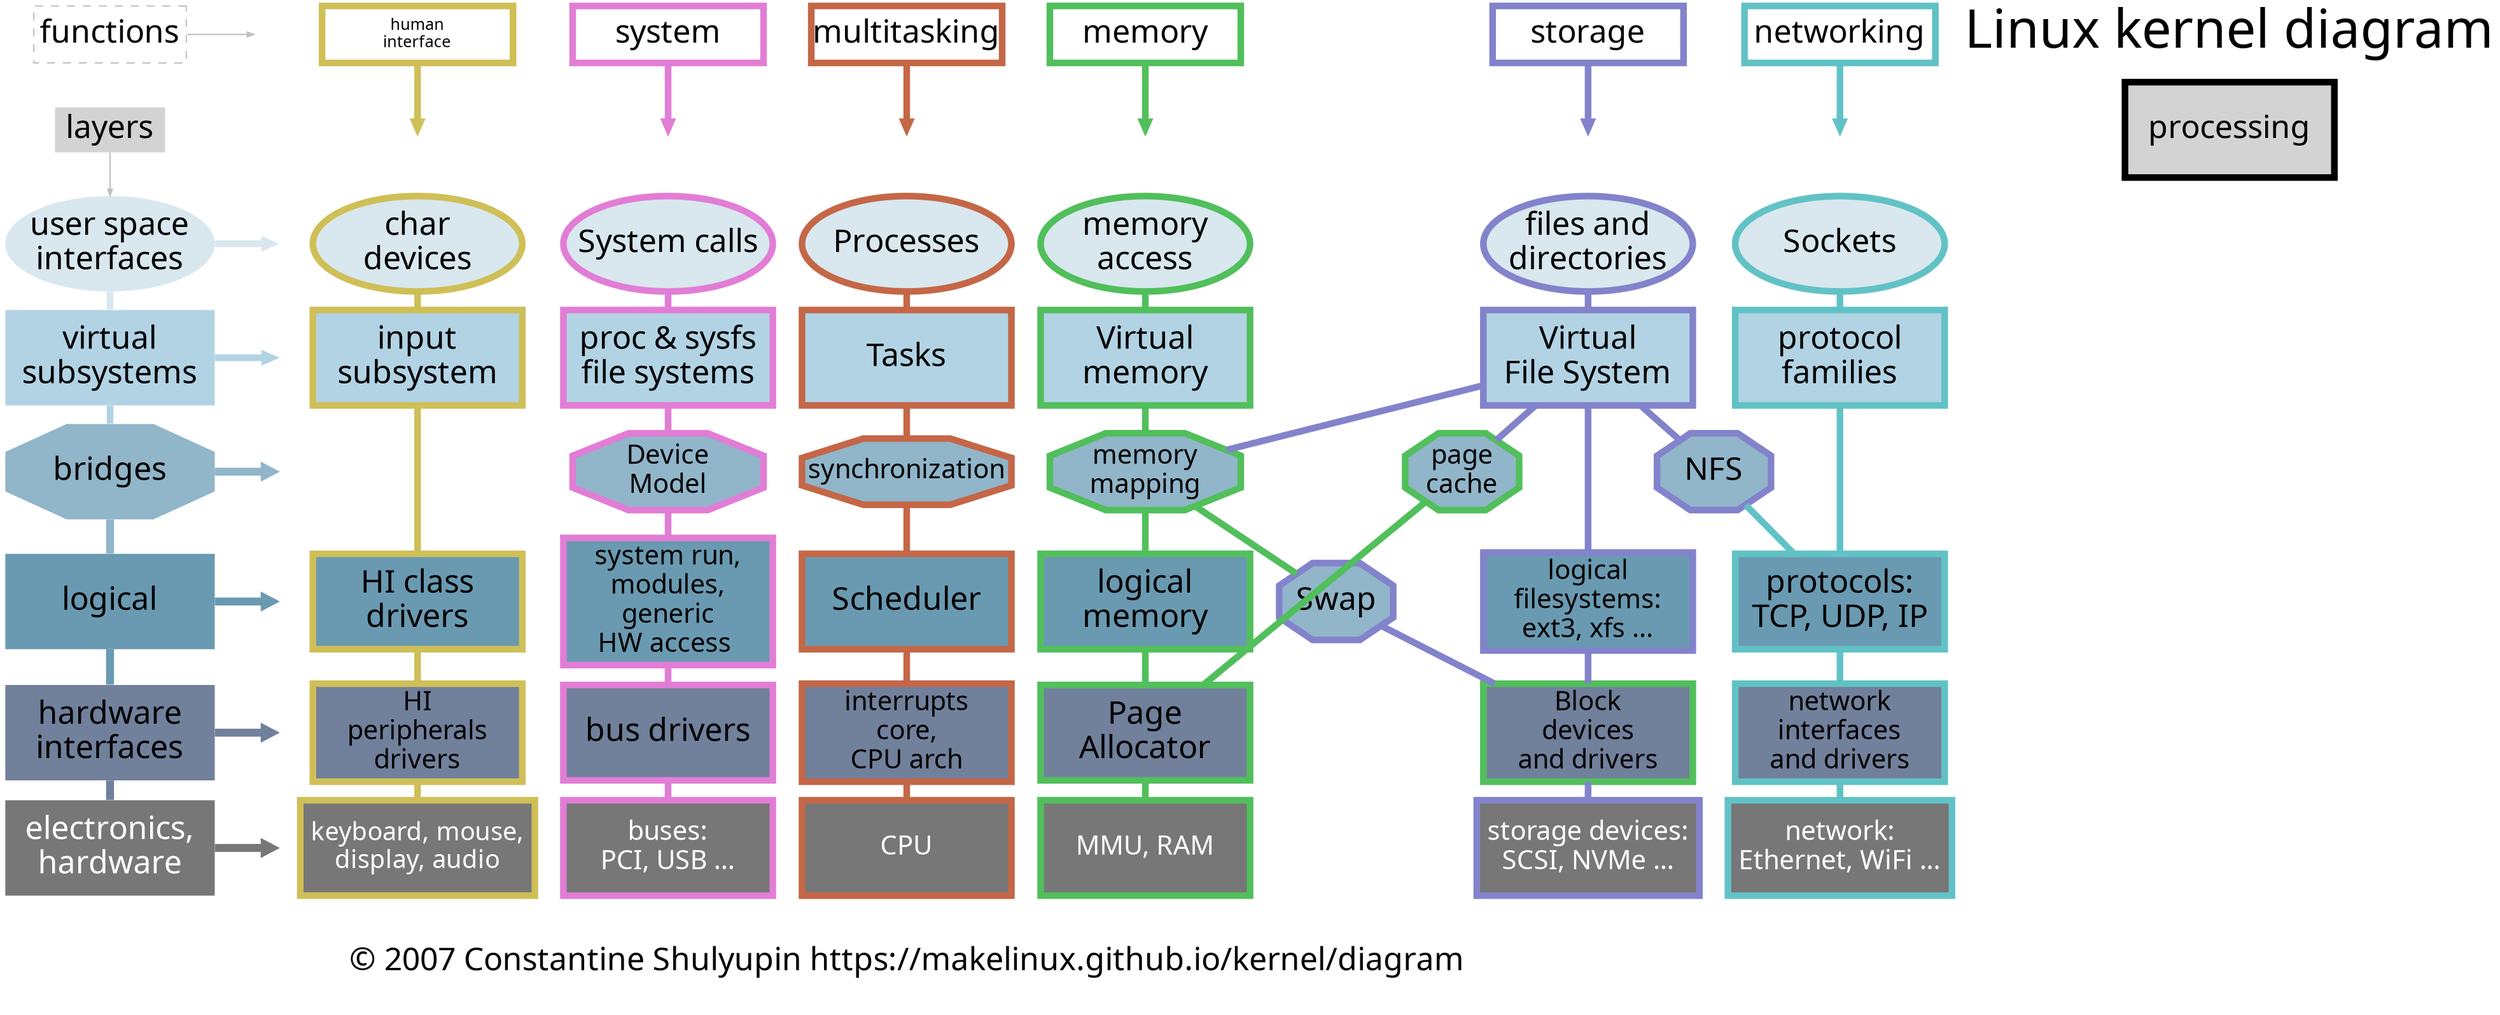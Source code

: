 digraph "Linux_kernel_diagram" {
	graph [
		newrank = true,
		nodesep = 0.3,
		ranksep = 0.2,
		overlap = true,
		splines = false,
	]
	node [
		fixedsize = false,
		fontname = Ubuntu
		fontsize = 24,
		height = 1,
		shape = box,
		style = "filled,setlinewidth(5)",
		width = 2.2
	]
	edge [
		arrowhead = none,
		arrowsize = 0.5,
		labelfontname = "Ubuntu",
		weight = 10,
		style = "filled,setlinewidth(5)"
	]
	subgraph system {
		node [color = "#e27dd6ff"]
		edge [color = "#e27dd6ff"]
		system_ [
			fixedsize = true,
			height = 0,
			shape = point,
			style = invis,
			shape = point
		]
		system [
			URL = "https://en.wikibooks.org/wiki/The_Linux_Kernel/System",
			fillcolor = white,
			fixedsize = true,
			height = 0.6,
			row = func,
			width = 2]
		system -> system_ [
			arrowhead = "",
			row = func];
		SCI [
			URL = "https://en.wikibooks.org/wiki/The_Linux_Kernel/Syscalls",
			fillcolor = "#d9e7ee",
			fixedsize = true,
			label = "System calls",
			row = usr,
			shape = ellipse]
		sysfs [
			fillcolor = "#b2d3e4",
			label = "proc & sysfs\nfile systems"]
		SCI -> sysfs
		DM [
			fillcolor = "#91b5c9",
			fixedsize = true,
			fontsize = 20,
			height = 0.8,
			label = "Device\nModel",
			shape = octagon,
			width = 2]
		sysfs -> DM
		log_sys [
			fillcolor = "#6a9ab1",
			fontsize = 20,
			label = "system run,\nmodules,\ngeneric\nHW access "]
		DM -> log_sys
		bus_drv [
			fillcolor = "#71809b",
			label = "bus drivers"]
		log_sys -> bus_drv
		buses [
			fillcolor = "#777777",
			fontcolor = white,
			fontsize = 20,
			label = "buses:\nPCI, USB ...",
			row = chip]
		bus_drv -> buses
	}
	subgraph networking {
		node [color = "#61c2c5"]
		edge [color = "#61c2c5"]
		networking_ [
			fixedsize = true,
			height = 0,
			shape = point,
			style = invis,
			shape = point
				width = 0]
		networking [
			URL = "https://en.wikibooks.org/wiki/The_Linux_Kernel/Networking",
			fillcolor = white,
			fixedsize = true,
			height = 0.6,
			row = func,
			width = 2]
		networking -> networking_ [
			arrowhead = "",
			row = func]
		sock [
			fillcolor = "#d9e7ee",
			fixedsize = true,
			label = Sockets,
			row = usr,
			shape = ellipse]
		prot_fam [
			fillcolor = "#b2d3e4",
			label = "protocol\nfamilies"]
		sock -> prot_fam
		log_prot [
			fillcolor = "#6a9ab1",
			label = "protocols:\nTCP, UDP, IP"]
		prot_fam -> log_prot
		netif [
			fillcolor = "#71809b",
			fontsize = 20,
			label = "network\ninterfaces\nand drivers"]
		log_prot -> netif
		net_hw [
			fillcolor = "#777777",
			fontcolor = white,
			fontsize = 20,
			label = "network:\nEthernet, WiFi ...",
			row = chip]
		netif -> net_hw
		NFS [
			color = "#8383cc",
			fillcolor = "#91b5c9",
			fixedsize = true,
			height = 0.8,
			label = NFS,
			shape = octagon,
			width = 1.2]
		NFS -> log_prot [weight = 0]
	}
	subgraph multitasking {
		node [color = "#c46747"]
		edge [color = "#c46747"]
		multitasking_ [
			fixedsize = true,
			height = 0,
			shape = point
				style = invis,
			width = 0]
		multitasking [
			URL = "https://en.wikibooks.org/wiki/The_Linux_Kernel/Multitasking",
			fillcolor = white,
			fixedsize = true,
			height = 0.6,
			row = func,
			width = 2]
		multitasking -> multitasking_ [
			arrowhead = "",
			row = func]
		proc [
			fillcolor = "#d9e7ee",
			fixedsize = true,
			label = Processes,
			row = usr,
			shape = ellipse]
		Tasks [
			fillcolor = "#b2d3e4"]
		proc -> Tasks
		sync [
			fillcolor = "#91b5c9",
			fixedsize = true,
			fontsize = 20,
			fontname = "Ubuntu Condensed"
				label = synchronization,
			height = 0.7,
			//width = 2,
			shape = octagon]
		Tasks -> sync
		sched [
			fillcolor = "#6a9ab1",
			label = Scheduler]
		sync -> sched
		IRQ [
			fillcolor = "#71809b",
			fontsize = 20,
			label = "interrupts\ncore,\nCPU arch"]
		sched -> IRQ
		CPU [
			fillcolor = "#777777",
			fontcolor = white,
			fontsize = 20,
			row = chip]
		IRQ -> CPU
	}	// multitasking
	subgraph mem {
		node [
			color = "#51bf5b",
			height = 1
		]
		edge [color = "#51bf5b"]
		MA [
			color = "#51bf5b",
			fillcolor = "#d9e7ee",
			fixedsize = true,
			label = "memory\naccess",
			row = usr,
			height = 1,
			shape = ellipse]
		MA -> VM
		mmap [
			fillcolor = "#91b5c9",
			fixedsize = true,
			fontsize = 20,
			height = 0.8,
			label = "memory\nmapping",
			shape = octagon,
			width = 2]
		mmap -> log_mem
		log_mem -> PA
		SW [
			color = "#8383cc",
			fillcolor = "#91b5c9",
			fixedsize = true,
			label = Swap,
			height = 0.8,
			shape = octagon,
			width = 1.2]
		mmap -> SW [weight = 1]
		SW -> block [
			color = "#8383cc", weight = 1]
		PA [
			fillcolor = "#71809b",
			label = "Page\nAllocator"
		]
		PC -> PA [weight = 0 color="#51bf5b"]
		RAM [
			color = "#51bf5b",
			fillcolor = "#777777",
			fontcolor = white,
			fontsize = 20,
			label = "MMU, RAM",
			height = 1,
			row = chip]
		PA -> RAM
		memory -> memory_ [
			arrowhead = "",
			row = func]
		VM -> mmap
	}	// mem
	subgraph storage {
		node [color = "#8383cc"]
		edge [color = "#8383cc"]
		NFS;
		storage_ [
			shape = point,
			fixedsize = true,
			height = 0,
			style = invis,
			width = 0]
		storage [
			URL = "https://en.wikibooks.org/wiki/The_Linux_Kernel/Storage",
			fillcolor = white,
			fixedsize = true,
			height = 0.6,
			row = func,
			width = 2]
		storage -> storage_ [
			arrowhead = "",
			row = func]
		FS [
			fillcolor = "#d9e7ee",
			fixedsize = true,
			label = "files and\ndirectories",
			row = usr,
			shape = ellipse]
		VFS [
			fillcolor = "#b2d3e4",
			label = "Virtual\nFile System"]
		FS -> VFS
		VFS -> mmap [weight = 0]
		VFS -> NFS [weight = 0]
		logFS [
			fillcolor = "#6a9ab1",
			fontsize = 20,
			label = "logical\nfilesystems:\next3, xfs ..."]
		VFS -> logFS
		PC [
			fillcolor = "#91b5c9",
			fixedsize = true,
			fontsize = 20,
			height = 0.8,
			label = "page\ncache",
			shape = octagon,
			width = 1.2]
		VFS -> PC [weight = 0]
		block [
			fillcolor = "#71809b",
			fontsize = 20,
			label = "Block\ndevices\nand drivers"]
		logFS -> block
		SD [
			fillcolor = "#777777",
			fontcolor = white,
			fontsize = 20,
			label = "storage devices:\nSCSI, NVMe ...",
			row = chip]
		block -> SD
	}	// storge
	subgraph HI {
		node [color = "#cfbf57ff"]
		edge [
			color = "#cfbf57ff",
			weight = 10
		]
		HI_ [
			fixedsize = true,
			height = 0,
			shape = point,
			style = invis,
			width = 0]
		HI [
			URL = "https://en.wikibooks.org/wiki/The_Linux_Kernel/Human_interfaces",
			fillcolor = white,
			fixedsize = true,
			fontsize = 12,
			height = 0.6,
			label = "human\ninterface",
			row = func,
			width = 2]
		HI -> HI_ [
			arrowhead = "",
			row = func]
		char [
			fillcolor = "#d9e7ee",
			fixedsize = true,
			label = "char\ndevices",
			row = usr,
			shape = ellipse]
		input [
			fillcolor = "#b2d3e4",
			label = "input\nsubsystem"]
		char -> input
		F7 [
			fillcolor = "#6a9ab1",
			label = "HI class\ndrivers"]
		input -> F7
		HID [
			fillcolor = "#71809b",
			fontsize = 20,
			URL = "https://www.kernel.org/doc/html/latest/hid/",
			label = "HI\nperipherals\ndrivers"]
		F7 -> HID
		display [
			fillcolor = "#777777",
			fontcolor = white,
			fontsize = 19,
			label = "keyboard, mouse,\ndisplay, audio",
			row = chip]
		HID -> display
	} // HI
	subgraph functions {
		graph [rank = same]
		edge [
			style = invis,
			weight = 1
		]
		system;
		networking;
		system -> multitasking [weight = 1]
		storage -> networking [weight = 1]
		memory [
			color = "#51bf5b",
			URL = "https://en.wikibooks.org/wiki/The_Linux_Kernel/Memory",
			fillcolor = white,
			fixedsize = true,
			height = 0.6,
			row = func,
			width = 2]
		memory -> storage [weight = 1]
		multitasking -> memory [weight = 1]
		functions_ [
			fixedsize = true,
			height = 0,
			shape = point
			style = invis,
			width = 0]
		functions_ -> HI -> system [weight = 1]
		functions [
			color = gray,
			tooltip = "Columns represent main functionalities of the kernel",
			URL = "https://www.oreilly.com/library/view/linux-device-drivers/0596000081/ch01s02.html",
			fillcolor = gray,
			fixedsize = true,
			height = 0.6,
			row = func,
			style = dashed,
			width = 1.6]
		functions -> functions_ [
			arrowhead = "",
			color = gray,
			style = "",
			weight = ""]
	}
	subgraph interfaces {
		graph [rank = same]
		SCI;
		sock;
		FS;
		proc;
		char;
		usr_ [
			fixedsize = true,
			height = 0,
			shape = point
				style = invis,
			width = 0.5]
		usr [
			fillcolor = "#d9e7eeff",
			fixedsize = true,
			label = "user space\ninterfaces",
			row = usr,
			shape = ellipse,
			style = "filled,setlinewidth(0)"]
		MA;
	}
	{
		edge [style = invis weight = 10 ]
		system_;
		SCI;
		system_ -> SCI;
		networking_;
		sock;
		networking_ -> sock;
		storage_;
		FS;
		storage_ -> FS;
		multitasking_;
		proc;
		multitasking_ -> proc;
		HI_;
		char;
		HI_ -> char;
		MA;
		memory_ [
			fixedsize = true,
			height = 0,
			shape = point,
			style = invis,
			width = 0]
		memory_ -> MA;
	}
	subgraph virtual {
		graph [rank = same]
		sysfs;
		prot_fam;
		VFS;
		Tasks;
		input;
		D0 [
			fixedsize = true,
			height = 0,
			shape = point,
			style = invis,
			width = 0]
		virt [
			fillcolor = "#b2d3e4",
			label = "virtual\nsubsystems",
			URL = "https://en.wikipedia.org/wiki/Proxy_pattern",
			tooltip = "proxy between standard user space interfaces and internal implementations",
			style = "filled,setlinewidth(0)"]
		VM [
			color = "#51bf5b",
			fillcolor = "#b2d3e4",
			label = "Virtual\nmemory"]
	}
	subgraph bridges {
		graph [rank = same]
		bridges [
			fillcolor = "#91b5c9",
			shape = octagon,
			tooltip = "bridges between uniform virtual interfaces and various implementations",
			URL = "https://en.wikipedia.org/wiki/Bridge_pattern",
			style = "filled,setlinewidth(0)"]
		DM;
		NFS;
		mmap;
		sync;
		E0 [
			fixedsize = true,
			height = 0,
			shape = point,
			style = invis,
			width = 0]
		//PC
	}
	subgraph logical {
		graph [rank = same]
		log_sys;
		log_prot;
		logFS;
		sched;
		F7;
		F0 [
			fixedsize = true,
			height = 0,
			shape = point,
			style = invis,
			width = 0]
		logical [
			fillcolor = "#6a9ab1",
			style = "filled,setlinewidth(0)"]
		log_mem [
			color = "#51bf5b",
			fillcolor = "#6a9ab1",
			label = "logical\nmemory"]
		//SW
	}
	subgraph HWI {
		graph [rank = same]
		HWI [
			fillcolor = "#71809b",
			label = "hardware\ninterfaces",
			style = "filled,setlinewidth(0)"]
		bus_drv;
		netif;
		block;
		//PA;
		IRQ;
		HID;
		G0 [
			fixedsize = true,
			height = 0,
			shape = point,
			style = invis,
			width = 0]
	}
	subgraph HW {
		graph [rank = same]
		HW [
			fillcolor = "#777777",
			fontcolor = white,
			label = "electronics,\nhardware",
			row = chip,
			style = "filled,setlinewidth(0)"]
		buses;
		net_hw;
		SD;
		CPU;
		display;
		H0 [
			fixedsize = true,
			height = 0,
			shape = point,
			style = invis,
			width = 0]
		RAM;
	}
	bottom [
		label = "© 2007 Constantine Shulyupin https://makelinux.github.io/kernel/diagram",
		shape = plaintext,
		style = ""]
	CPU -> bottom [style = invis]
	layers [
		fillcolor = lightgray,
		tooltip = "Functionalities are divided to common layers. It is approximate division.",
		height = 0.1,
		style = "filled,setlinewidth(0)",
		width = 0.5]
	functions -> layers [style = invis ]
	usr -> usr_ [
		arrowhead = "",
		color = "#d9e7eeff",
		minlen = 2]
	usr -> virt [
		color = "#d9e7eeff"]
	virt -> D0 [
		arrowhead = "",
		color = "#b2d3e4",
		minlen = 2]
	virt -> bridges [
		color = "#b2d3e4"]
	bridges -> E0 [
		arrowhead = "",
		color = "#91b5c9",
		minlen = 2,
		style = "filled,setlinewidth(6)",
		weight = ""]
	bridges -> logical [
		color = "#91b5c9",
		style = "filled,setlinewidth(6)"]
	logical -> F0 [
		arrowhead = "",
		color = "#6a9ab1",
		minlen = 2,
		row = logical,
		style = "filled,setlinewidth(6)",
		weight = ""]
	logical -> HWI [
		color = "#6a9ab1",
		row = logical,
		style = "filled,setlinewidth(6)"]
	HWI -> G0 [
		arrowhead = "",
		color = "#71809b",
		minlen = 2,
		row = HWI,
		style = "filled,setlinewidth(6)",
		weight = ""]
	HWI -> HW [
		color = "#71809b",
		row = HWI,
		style = "filled,setlinewidth(6)"]
	HW -> H0 [
		arrowhead = "",
		color = "#777777",
		minlen = 2,
		row = chip,
		style = "filled,setlinewidth(6)",
		weight = ""]
	layers -> usr [
		arrowhead = "",
		color = gray,
		style = "filled,setlinewidth(1)"]
	LKD [
		fontsize = 40,
		label = "Linux kernel diagram",
		shape = plain,
		style = ""]
	LKD -> processing [style = invis]
}

